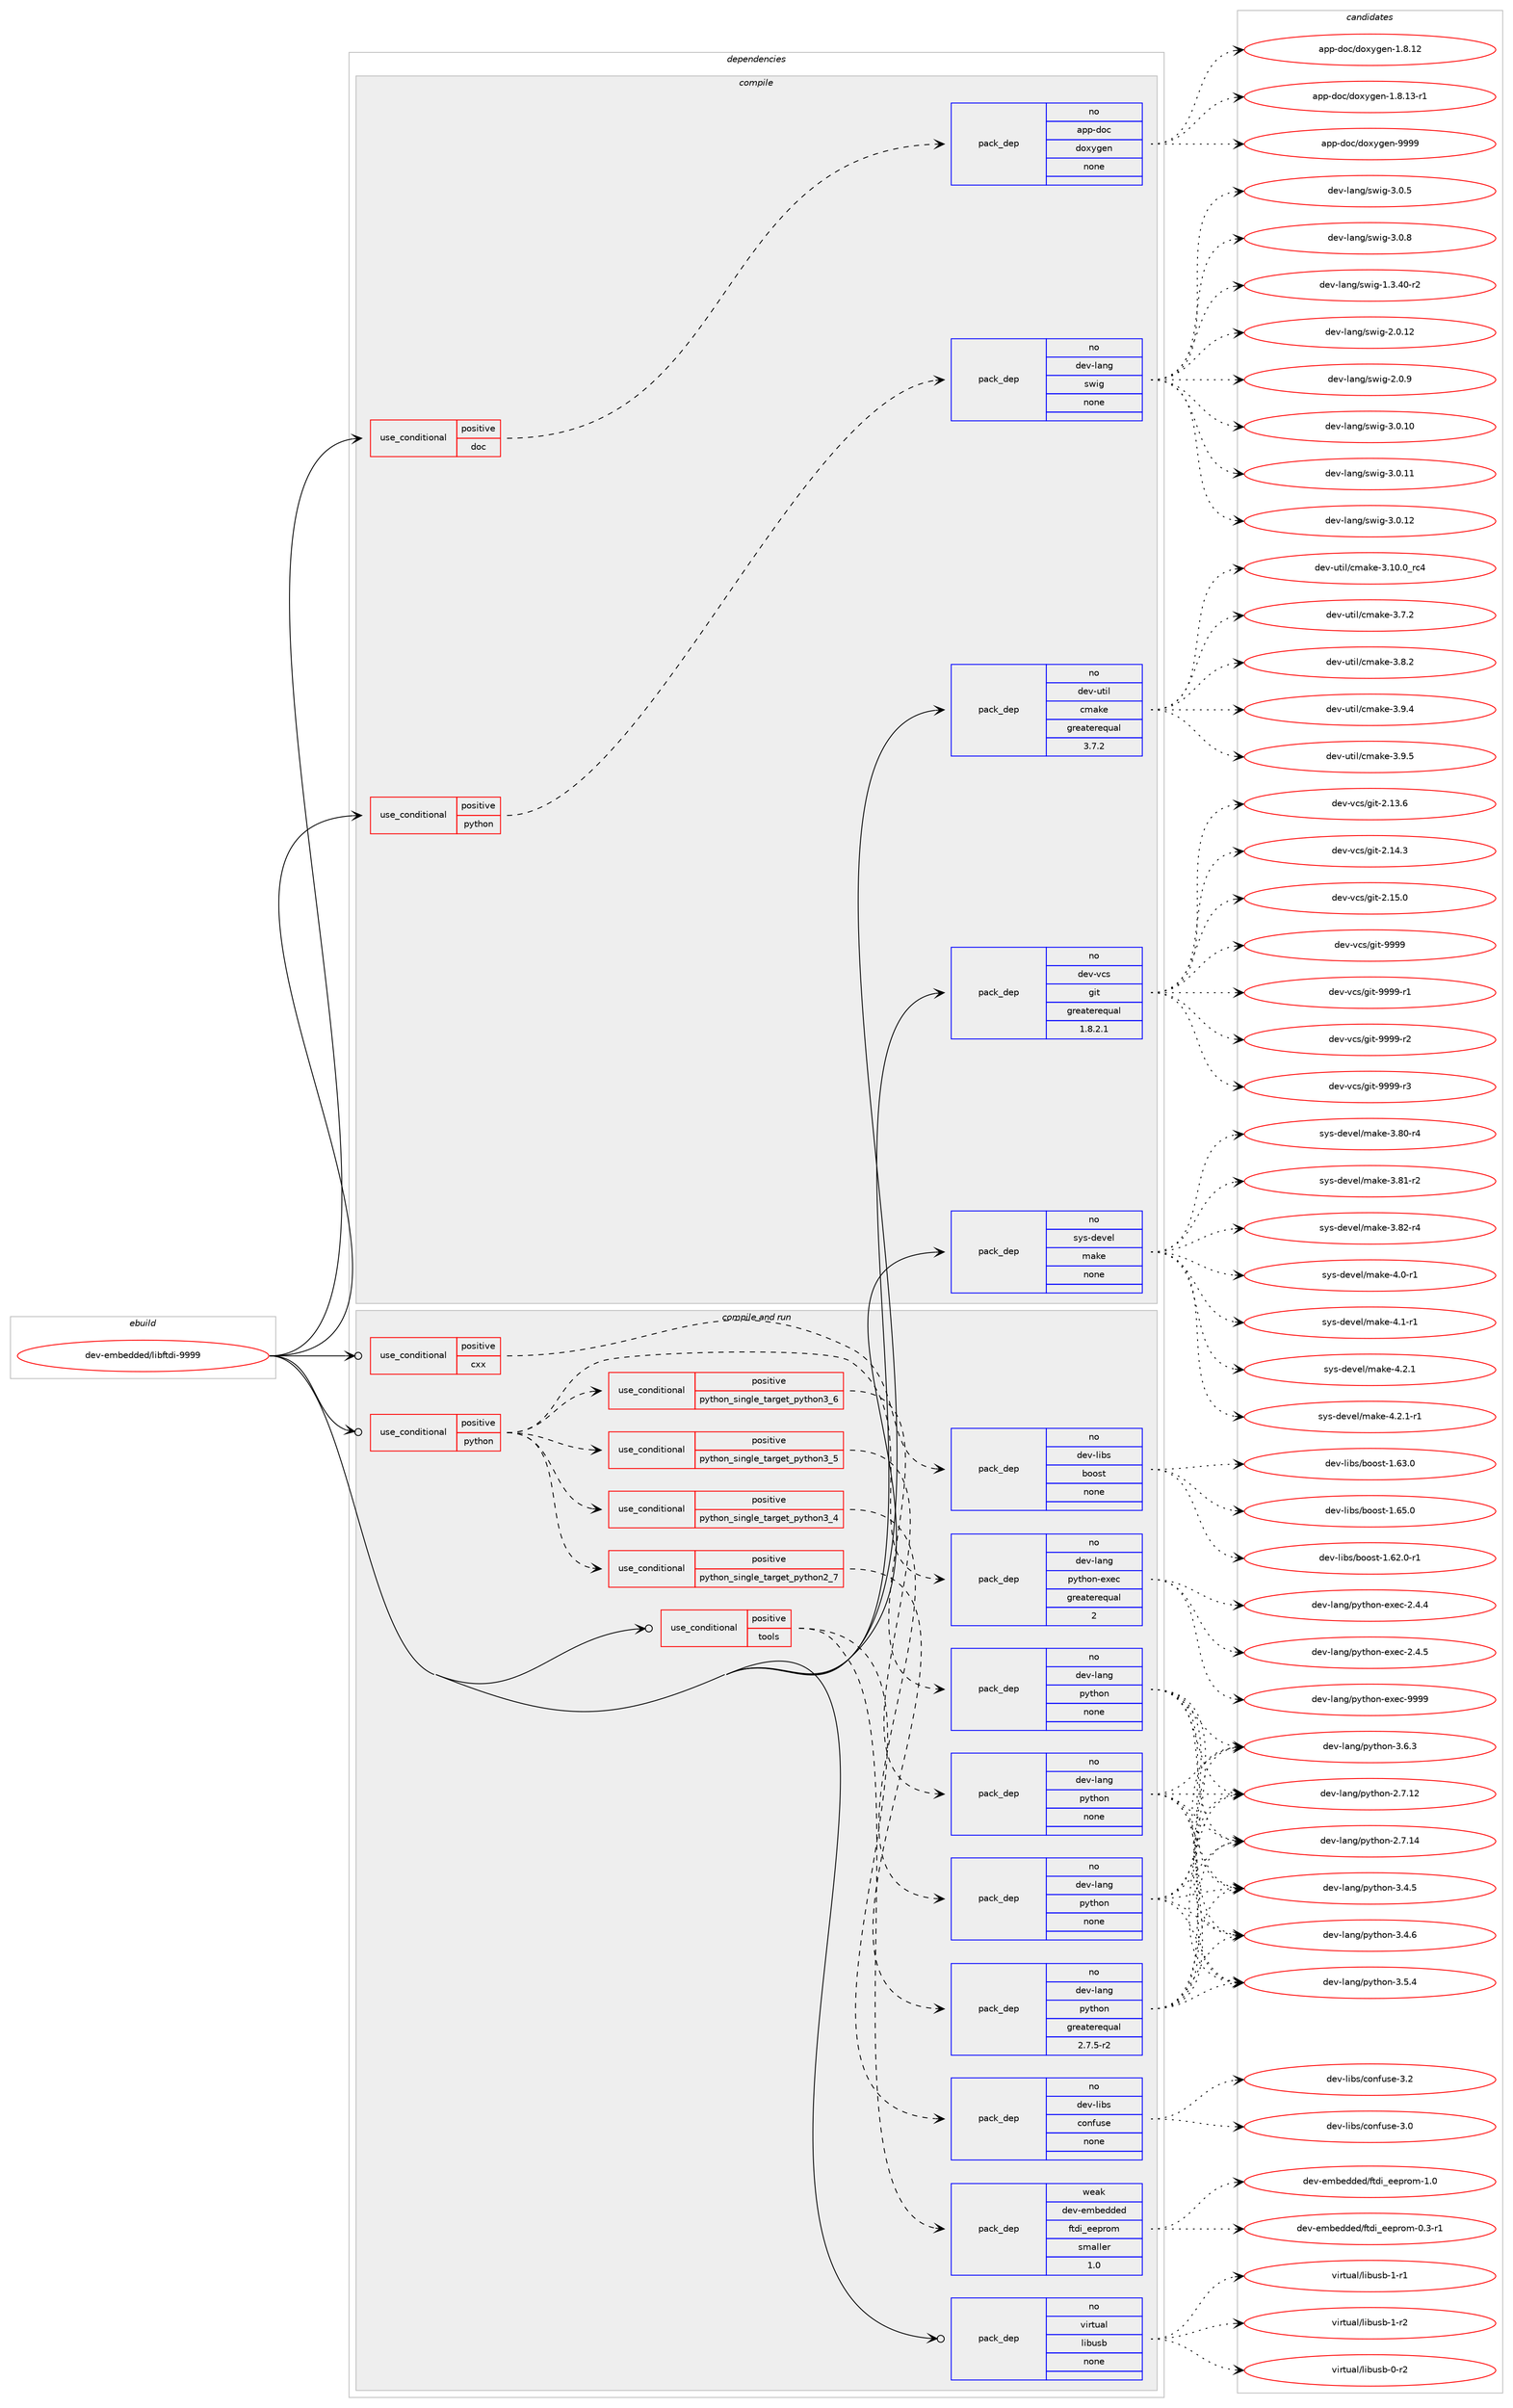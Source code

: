 digraph prolog {

# *************
# Graph options
# *************

newrank=true;
concentrate=true;
compound=true;
graph [rankdir=LR,fontname=Helvetica,fontsize=10,ranksep=1.5];#, ranksep=2.5, nodesep=0.2];
edge  [arrowhead=vee];
node  [fontname=Helvetica,fontsize=10];

# **********
# The ebuild
# **********

subgraph cluster_leftcol {
color=gray;
rank=same;
label=<<i>ebuild</i>>;
id [label="dev-embedded/libftdi-9999", color=red, width=4, href="../dev-embedded/libftdi-9999.svg"];
}

# ****************
# The dependencies
# ****************

subgraph cluster_midcol {
color=gray;
label=<<i>dependencies</i>>;
subgraph cluster_compile {
fillcolor="#eeeeee";
style=filled;
label=<<i>compile</i>>;
subgraph cond17517 {
dependency71915 [label=<<TABLE BORDER="0" CELLBORDER="1" CELLSPACING="0" CELLPADDING="4"><TR><TD ROWSPAN="3" CELLPADDING="10">use_conditional</TD></TR><TR><TD>positive</TD></TR><TR><TD>doc</TD></TR></TABLE>>, shape=none, color=red];
subgraph pack52795 {
dependency71916 [label=<<TABLE BORDER="0" CELLBORDER="1" CELLSPACING="0" CELLPADDING="4" WIDTH="220"><TR><TD ROWSPAN="6" CELLPADDING="30">pack_dep</TD></TR><TR><TD WIDTH="110">no</TD></TR><TR><TD>app-doc</TD></TR><TR><TD>doxygen</TD></TR><TR><TD>none</TD></TR><TR><TD></TD></TR></TABLE>>, shape=none, color=blue];
}
dependency71915:e -> dependency71916:w [weight=20,style="dashed",arrowhead="vee"];
}
id:e -> dependency71915:w [weight=20,style="solid",arrowhead="vee"];
subgraph cond17518 {
dependency71917 [label=<<TABLE BORDER="0" CELLBORDER="1" CELLSPACING="0" CELLPADDING="4"><TR><TD ROWSPAN="3" CELLPADDING="10">use_conditional</TD></TR><TR><TD>positive</TD></TR><TR><TD>python</TD></TR></TABLE>>, shape=none, color=red];
subgraph pack52796 {
dependency71918 [label=<<TABLE BORDER="0" CELLBORDER="1" CELLSPACING="0" CELLPADDING="4" WIDTH="220"><TR><TD ROWSPAN="6" CELLPADDING="30">pack_dep</TD></TR><TR><TD WIDTH="110">no</TD></TR><TR><TD>dev-lang</TD></TR><TR><TD>swig</TD></TR><TR><TD>none</TD></TR><TR><TD></TD></TR></TABLE>>, shape=none, color=blue];
}
dependency71917:e -> dependency71918:w [weight=20,style="dashed",arrowhead="vee"];
}
id:e -> dependency71917:w [weight=20,style="solid",arrowhead="vee"];
subgraph pack52797 {
dependency71919 [label=<<TABLE BORDER="0" CELLBORDER="1" CELLSPACING="0" CELLPADDING="4" WIDTH="220"><TR><TD ROWSPAN="6" CELLPADDING="30">pack_dep</TD></TR><TR><TD WIDTH="110">no</TD></TR><TR><TD>dev-util</TD></TR><TR><TD>cmake</TD></TR><TR><TD>greaterequal</TD></TR><TR><TD>3.7.2</TD></TR></TABLE>>, shape=none, color=blue];
}
id:e -> dependency71919:w [weight=20,style="solid",arrowhead="vee"];
subgraph pack52798 {
dependency71920 [label=<<TABLE BORDER="0" CELLBORDER="1" CELLSPACING="0" CELLPADDING="4" WIDTH="220"><TR><TD ROWSPAN="6" CELLPADDING="30">pack_dep</TD></TR><TR><TD WIDTH="110">no</TD></TR><TR><TD>dev-vcs</TD></TR><TR><TD>git</TD></TR><TR><TD>greaterequal</TD></TR><TR><TD>1.8.2.1</TD></TR></TABLE>>, shape=none, color=blue];
}
id:e -> dependency71920:w [weight=20,style="solid",arrowhead="vee"];
subgraph pack52799 {
dependency71921 [label=<<TABLE BORDER="0" CELLBORDER="1" CELLSPACING="0" CELLPADDING="4" WIDTH="220"><TR><TD ROWSPAN="6" CELLPADDING="30">pack_dep</TD></TR><TR><TD WIDTH="110">no</TD></TR><TR><TD>sys-devel</TD></TR><TR><TD>make</TD></TR><TR><TD>none</TD></TR><TR><TD></TD></TR></TABLE>>, shape=none, color=blue];
}
id:e -> dependency71921:w [weight=20,style="solid",arrowhead="vee"];
}
subgraph cluster_compileandrun {
fillcolor="#eeeeee";
style=filled;
label=<<i>compile and run</i>>;
subgraph cond17519 {
dependency71922 [label=<<TABLE BORDER="0" CELLBORDER="1" CELLSPACING="0" CELLPADDING="4"><TR><TD ROWSPAN="3" CELLPADDING="10">use_conditional</TD></TR><TR><TD>positive</TD></TR><TR><TD>cxx</TD></TR></TABLE>>, shape=none, color=red];
subgraph pack52800 {
dependency71923 [label=<<TABLE BORDER="0" CELLBORDER="1" CELLSPACING="0" CELLPADDING="4" WIDTH="220"><TR><TD ROWSPAN="6" CELLPADDING="30">pack_dep</TD></TR><TR><TD WIDTH="110">no</TD></TR><TR><TD>dev-libs</TD></TR><TR><TD>boost</TD></TR><TR><TD>none</TD></TR><TR><TD></TD></TR></TABLE>>, shape=none, color=blue];
}
dependency71922:e -> dependency71923:w [weight=20,style="dashed",arrowhead="vee"];
}
id:e -> dependency71922:w [weight=20,style="solid",arrowhead="odotvee"];
subgraph cond17520 {
dependency71924 [label=<<TABLE BORDER="0" CELLBORDER="1" CELLSPACING="0" CELLPADDING="4"><TR><TD ROWSPAN="3" CELLPADDING="10">use_conditional</TD></TR><TR><TD>positive</TD></TR><TR><TD>python</TD></TR></TABLE>>, shape=none, color=red];
subgraph cond17521 {
dependency71925 [label=<<TABLE BORDER="0" CELLBORDER="1" CELLSPACING="0" CELLPADDING="4"><TR><TD ROWSPAN="3" CELLPADDING="10">use_conditional</TD></TR><TR><TD>positive</TD></TR><TR><TD>python_single_target_python2_7</TD></TR></TABLE>>, shape=none, color=red];
subgraph pack52801 {
dependency71926 [label=<<TABLE BORDER="0" CELLBORDER="1" CELLSPACING="0" CELLPADDING="4" WIDTH="220"><TR><TD ROWSPAN="6" CELLPADDING="30">pack_dep</TD></TR><TR><TD WIDTH="110">no</TD></TR><TR><TD>dev-lang</TD></TR><TR><TD>python</TD></TR><TR><TD>greaterequal</TD></TR><TR><TD>2.7.5-r2</TD></TR></TABLE>>, shape=none, color=blue];
}
dependency71925:e -> dependency71926:w [weight=20,style="dashed",arrowhead="vee"];
}
dependency71924:e -> dependency71925:w [weight=20,style="dashed",arrowhead="vee"];
subgraph cond17522 {
dependency71927 [label=<<TABLE BORDER="0" CELLBORDER="1" CELLSPACING="0" CELLPADDING="4"><TR><TD ROWSPAN="3" CELLPADDING="10">use_conditional</TD></TR><TR><TD>positive</TD></TR><TR><TD>python_single_target_python3_4</TD></TR></TABLE>>, shape=none, color=red];
subgraph pack52802 {
dependency71928 [label=<<TABLE BORDER="0" CELLBORDER="1" CELLSPACING="0" CELLPADDING="4" WIDTH="220"><TR><TD ROWSPAN="6" CELLPADDING="30">pack_dep</TD></TR><TR><TD WIDTH="110">no</TD></TR><TR><TD>dev-lang</TD></TR><TR><TD>python</TD></TR><TR><TD>none</TD></TR><TR><TD></TD></TR></TABLE>>, shape=none, color=blue];
}
dependency71927:e -> dependency71928:w [weight=20,style="dashed",arrowhead="vee"];
}
dependency71924:e -> dependency71927:w [weight=20,style="dashed",arrowhead="vee"];
subgraph cond17523 {
dependency71929 [label=<<TABLE BORDER="0" CELLBORDER="1" CELLSPACING="0" CELLPADDING="4"><TR><TD ROWSPAN="3" CELLPADDING="10">use_conditional</TD></TR><TR><TD>positive</TD></TR><TR><TD>python_single_target_python3_5</TD></TR></TABLE>>, shape=none, color=red];
subgraph pack52803 {
dependency71930 [label=<<TABLE BORDER="0" CELLBORDER="1" CELLSPACING="0" CELLPADDING="4" WIDTH="220"><TR><TD ROWSPAN="6" CELLPADDING="30">pack_dep</TD></TR><TR><TD WIDTH="110">no</TD></TR><TR><TD>dev-lang</TD></TR><TR><TD>python</TD></TR><TR><TD>none</TD></TR><TR><TD></TD></TR></TABLE>>, shape=none, color=blue];
}
dependency71929:e -> dependency71930:w [weight=20,style="dashed",arrowhead="vee"];
}
dependency71924:e -> dependency71929:w [weight=20,style="dashed",arrowhead="vee"];
subgraph cond17524 {
dependency71931 [label=<<TABLE BORDER="0" CELLBORDER="1" CELLSPACING="0" CELLPADDING="4"><TR><TD ROWSPAN="3" CELLPADDING="10">use_conditional</TD></TR><TR><TD>positive</TD></TR><TR><TD>python_single_target_python3_6</TD></TR></TABLE>>, shape=none, color=red];
subgraph pack52804 {
dependency71932 [label=<<TABLE BORDER="0" CELLBORDER="1" CELLSPACING="0" CELLPADDING="4" WIDTH="220"><TR><TD ROWSPAN="6" CELLPADDING="30">pack_dep</TD></TR><TR><TD WIDTH="110">no</TD></TR><TR><TD>dev-lang</TD></TR><TR><TD>python</TD></TR><TR><TD>none</TD></TR><TR><TD></TD></TR></TABLE>>, shape=none, color=blue];
}
dependency71931:e -> dependency71932:w [weight=20,style="dashed",arrowhead="vee"];
}
dependency71924:e -> dependency71931:w [weight=20,style="dashed",arrowhead="vee"];
subgraph pack52805 {
dependency71933 [label=<<TABLE BORDER="0" CELLBORDER="1" CELLSPACING="0" CELLPADDING="4" WIDTH="220"><TR><TD ROWSPAN="6" CELLPADDING="30">pack_dep</TD></TR><TR><TD WIDTH="110">no</TD></TR><TR><TD>dev-lang</TD></TR><TR><TD>python-exec</TD></TR><TR><TD>greaterequal</TD></TR><TR><TD>2</TD></TR></TABLE>>, shape=none, color=blue];
}
dependency71924:e -> dependency71933:w [weight=20,style="dashed",arrowhead="vee"];
}
id:e -> dependency71924:w [weight=20,style="solid",arrowhead="odotvee"];
subgraph cond17525 {
dependency71934 [label=<<TABLE BORDER="0" CELLBORDER="1" CELLSPACING="0" CELLPADDING="4"><TR><TD ROWSPAN="3" CELLPADDING="10">use_conditional</TD></TR><TR><TD>positive</TD></TR><TR><TD>tools</TD></TR></TABLE>>, shape=none, color=red];
subgraph pack52806 {
dependency71935 [label=<<TABLE BORDER="0" CELLBORDER="1" CELLSPACING="0" CELLPADDING="4" WIDTH="220"><TR><TD ROWSPAN="6" CELLPADDING="30">pack_dep</TD></TR><TR><TD WIDTH="110">weak</TD></TR><TR><TD>dev-embedded</TD></TR><TR><TD>ftdi_eeprom</TD></TR><TR><TD>smaller</TD></TR><TR><TD>1.0</TD></TR></TABLE>>, shape=none, color=blue];
}
dependency71934:e -> dependency71935:w [weight=20,style="dashed",arrowhead="vee"];
subgraph pack52807 {
dependency71936 [label=<<TABLE BORDER="0" CELLBORDER="1" CELLSPACING="0" CELLPADDING="4" WIDTH="220"><TR><TD ROWSPAN="6" CELLPADDING="30">pack_dep</TD></TR><TR><TD WIDTH="110">no</TD></TR><TR><TD>dev-libs</TD></TR><TR><TD>confuse</TD></TR><TR><TD>none</TD></TR><TR><TD></TD></TR></TABLE>>, shape=none, color=blue];
}
dependency71934:e -> dependency71936:w [weight=20,style="dashed",arrowhead="vee"];
}
id:e -> dependency71934:w [weight=20,style="solid",arrowhead="odotvee"];
subgraph pack52808 {
dependency71937 [label=<<TABLE BORDER="0" CELLBORDER="1" CELLSPACING="0" CELLPADDING="4" WIDTH="220"><TR><TD ROWSPAN="6" CELLPADDING="30">pack_dep</TD></TR><TR><TD WIDTH="110">no</TD></TR><TR><TD>virtual</TD></TR><TR><TD>libusb</TD></TR><TR><TD>none</TD></TR><TR><TD></TD></TR></TABLE>>, shape=none, color=blue];
}
id:e -> dependency71937:w [weight=20,style="solid",arrowhead="odotvee"];
}
subgraph cluster_run {
fillcolor="#eeeeee";
style=filled;
label=<<i>run</i>>;
}
}

# **************
# The candidates
# **************

subgraph cluster_choices {
rank=same;
color=gray;
label=<<i>candidates</i>>;

subgraph choice52795 {
color=black;
nodesep=1;
choice9711211245100111994710011112012110310111045494656464950 [label="app-doc/doxygen-1.8.12", color=red, width=4,href="../app-doc/doxygen-1.8.12.svg"];
choice97112112451001119947100111120121103101110454946564649514511449 [label="app-doc/doxygen-1.8.13-r1", color=red, width=4,href="../app-doc/doxygen-1.8.13-r1.svg"];
choice971121124510011199471001111201211031011104557575757 [label="app-doc/doxygen-9999", color=red, width=4,href="../app-doc/doxygen-9999.svg"];
dependency71916:e -> choice9711211245100111994710011112012110310111045494656464950:w [style=dotted,weight="100"];
dependency71916:e -> choice97112112451001119947100111120121103101110454946564649514511449:w [style=dotted,weight="100"];
dependency71916:e -> choice971121124510011199471001111201211031011104557575757:w [style=dotted,weight="100"];
}
subgraph choice52796 {
color=black;
nodesep=1;
choice100101118451089711010347115119105103454946514652484511450 [label="dev-lang/swig-1.3.40-r2", color=red, width=4,href="../dev-lang/swig-1.3.40-r2.svg"];
choice10010111845108971101034711511910510345504648464950 [label="dev-lang/swig-2.0.12", color=red, width=4,href="../dev-lang/swig-2.0.12.svg"];
choice100101118451089711010347115119105103455046484657 [label="dev-lang/swig-2.0.9", color=red, width=4,href="../dev-lang/swig-2.0.9.svg"];
choice10010111845108971101034711511910510345514648464948 [label="dev-lang/swig-3.0.10", color=red, width=4,href="../dev-lang/swig-3.0.10.svg"];
choice10010111845108971101034711511910510345514648464949 [label="dev-lang/swig-3.0.11", color=red, width=4,href="../dev-lang/swig-3.0.11.svg"];
choice10010111845108971101034711511910510345514648464950 [label="dev-lang/swig-3.0.12", color=red, width=4,href="../dev-lang/swig-3.0.12.svg"];
choice100101118451089711010347115119105103455146484653 [label="dev-lang/swig-3.0.5", color=red, width=4,href="../dev-lang/swig-3.0.5.svg"];
choice100101118451089711010347115119105103455146484656 [label="dev-lang/swig-3.0.8", color=red, width=4,href="../dev-lang/swig-3.0.8.svg"];
dependency71918:e -> choice100101118451089711010347115119105103454946514652484511450:w [style=dotted,weight="100"];
dependency71918:e -> choice10010111845108971101034711511910510345504648464950:w [style=dotted,weight="100"];
dependency71918:e -> choice100101118451089711010347115119105103455046484657:w [style=dotted,weight="100"];
dependency71918:e -> choice10010111845108971101034711511910510345514648464948:w [style=dotted,weight="100"];
dependency71918:e -> choice10010111845108971101034711511910510345514648464949:w [style=dotted,weight="100"];
dependency71918:e -> choice10010111845108971101034711511910510345514648464950:w [style=dotted,weight="100"];
dependency71918:e -> choice100101118451089711010347115119105103455146484653:w [style=dotted,weight="100"];
dependency71918:e -> choice100101118451089711010347115119105103455146484656:w [style=dotted,weight="100"];
}
subgraph choice52797 {
color=black;
nodesep=1;
choice1001011184511711610510847991099710710145514649484648951149952 [label="dev-util/cmake-3.10.0_rc4", color=red, width=4,href="../dev-util/cmake-3.10.0_rc4.svg"];
choice10010111845117116105108479910997107101455146554650 [label="dev-util/cmake-3.7.2", color=red, width=4,href="../dev-util/cmake-3.7.2.svg"];
choice10010111845117116105108479910997107101455146564650 [label="dev-util/cmake-3.8.2", color=red, width=4,href="../dev-util/cmake-3.8.2.svg"];
choice10010111845117116105108479910997107101455146574652 [label="dev-util/cmake-3.9.4", color=red, width=4,href="../dev-util/cmake-3.9.4.svg"];
choice10010111845117116105108479910997107101455146574653 [label="dev-util/cmake-3.9.5", color=red, width=4,href="../dev-util/cmake-3.9.5.svg"];
dependency71919:e -> choice1001011184511711610510847991099710710145514649484648951149952:w [style=dotted,weight="100"];
dependency71919:e -> choice10010111845117116105108479910997107101455146554650:w [style=dotted,weight="100"];
dependency71919:e -> choice10010111845117116105108479910997107101455146564650:w [style=dotted,weight="100"];
dependency71919:e -> choice10010111845117116105108479910997107101455146574652:w [style=dotted,weight="100"];
dependency71919:e -> choice10010111845117116105108479910997107101455146574653:w [style=dotted,weight="100"];
}
subgraph choice52798 {
color=black;
nodesep=1;
choice10010111845118991154710310511645504649514654 [label="dev-vcs/git-2.13.6", color=red, width=4,href="../dev-vcs/git-2.13.6.svg"];
choice10010111845118991154710310511645504649524651 [label="dev-vcs/git-2.14.3", color=red, width=4,href="../dev-vcs/git-2.14.3.svg"];
choice10010111845118991154710310511645504649534648 [label="dev-vcs/git-2.15.0", color=red, width=4,href="../dev-vcs/git-2.15.0.svg"];
choice1001011184511899115471031051164557575757 [label="dev-vcs/git-9999", color=red, width=4,href="../dev-vcs/git-9999.svg"];
choice10010111845118991154710310511645575757574511449 [label="dev-vcs/git-9999-r1", color=red, width=4,href="../dev-vcs/git-9999-r1.svg"];
choice10010111845118991154710310511645575757574511450 [label="dev-vcs/git-9999-r2", color=red, width=4,href="../dev-vcs/git-9999-r2.svg"];
choice10010111845118991154710310511645575757574511451 [label="dev-vcs/git-9999-r3", color=red, width=4,href="../dev-vcs/git-9999-r3.svg"];
dependency71920:e -> choice10010111845118991154710310511645504649514654:w [style=dotted,weight="100"];
dependency71920:e -> choice10010111845118991154710310511645504649524651:w [style=dotted,weight="100"];
dependency71920:e -> choice10010111845118991154710310511645504649534648:w [style=dotted,weight="100"];
dependency71920:e -> choice1001011184511899115471031051164557575757:w [style=dotted,weight="100"];
dependency71920:e -> choice10010111845118991154710310511645575757574511449:w [style=dotted,weight="100"];
dependency71920:e -> choice10010111845118991154710310511645575757574511450:w [style=dotted,weight="100"];
dependency71920:e -> choice10010111845118991154710310511645575757574511451:w [style=dotted,weight="100"];
}
subgraph choice52799 {
color=black;
nodesep=1;
choice11512111545100101118101108471099710710145514656484511452 [label="sys-devel/make-3.80-r4", color=red, width=4,href="../sys-devel/make-3.80-r4.svg"];
choice11512111545100101118101108471099710710145514656494511450 [label="sys-devel/make-3.81-r2", color=red, width=4,href="../sys-devel/make-3.81-r2.svg"];
choice11512111545100101118101108471099710710145514656504511452 [label="sys-devel/make-3.82-r4", color=red, width=4,href="../sys-devel/make-3.82-r4.svg"];
choice115121115451001011181011084710997107101455246484511449 [label="sys-devel/make-4.0-r1", color=red, width=4,href="../sys-devel/make-4.0-r1.svg"];
choice115121115451001011181011084710997107101455246494511449 [label="sys-devel/make-4.1-r1", color=red, width=4,href="../sys-devel/make-4.1-r1.svg"];
choice115121115451001011181011084710997107101455246504649 [label="sys-devel/make-4.2.1", color=red, width=4,href="../sys-devel/make-4.2.1.svg"];
choice1151211154510010111810110847109971071014552465046494511449 [label="sys-devel/make-4.2.1-r1", color=red, width=4,href="../sys-devel/make-4.2.1-r1.svg"];
dependency71921:e -> choice11512111545100101118101108471099710710145514656484511452:w [style=dotted,weight="100"];
dependency71921:e -> choice11512111545100101118101108471099710710145514656494511450:w [style=dotted,weight="100"];
dependency71921:e -> choice11512111545100101118101108471099710710145514656504511452:w [style=dotted,weight="100"];
dependency71921:e -> choice115121115451001011181011084710997107101455246484511449:w [style=dotted,weight="100"];
dependency71921:e -> choice115121115451001011181011084710997107101455246494511449:w [style=dotted,weight="100"];
dependency71921:e -> choice115121115451001011181011084710997107101455246504649:w [style=dotted,weight="100"];
dependency71921:e -> choice1151211154510010111810110847109971071014552465046494511449:w [style=dotted,weight="100"];
}
subgraph choice52800 {
color=black;
nodesep=1;
choice10010111845108105981154798111111115116454946545046484511449 [label="dev-libs/boost-1.62.0-r1", color=red, width=4,href="../dev-libs/boost-1.62.0-r1.svg"];
choice1001011184510810598115479811111111511645494654514648 [label="dev-libs/boost-1.63.0", color=red, width=4,href="../dev-libs/boost-1.63.0.svg"];
choice1001011184510810598115479811111111511645494654534648 [label="dev-libs/boost-1.65.0", color=red, width=4,href="../dev-libs/boost-1.65.0.svg"];
dependency71923:e -> choice10010111845108105981154798111111115116454946545046484511449:w [style=dotted,weight="100"];
dependency71923:e -> choice1001011184510810598115479811111111511645494654514648:w [style=dotted,weight="100"];
dependency71923:e -> choice1001011184510810598115479811111111511645494654534648:w [style=dotted,weight="100"];
}
subgraph choice52801 {
color=black;
nodesep=1;
choice10010111845108971101034711212111610411111045504655464950 [label="dev-lang/python-2.7.12", color=red, width=4,href="../dev-lang/python-2.7.12.svg"];
choice10010111845108971101034711212111610411111045504655464952 [label="dev-lang/python-2.7.14", color=red, width=4,href="../dev-lang/python-2.7.14.svg"];
choice100101118451089711010347112121116104111110455146524653 [label="dev-lang/python-3.4.5", color=red, width=4,href="../dev-lang/python-3.4.5.svg"];
choice100101118451089711010347112121116104111110455146524654 [label="dev-lang/python-3.4.6", color=red, width=4,href="../dev-lang/python-3.4.6.svg"];
choice100101118451089711010347112121116104111110455146534652 [label="dev-lang/python-3.5.4", color=red, width=4,href="../dev-lang/python-3.5.4.svg"];
choice100101118451089711010347112121116104111110455146544651 [label="dev-lang/python-3.6.3", color=red, width=4,href="../dev-lang/python-3.6.3.svg"];
dependency71926:e -> choice10010111845108971101034711212111610411111045504655464950:w [style=dotted,weight="100"];
dependency71926:e -> choice10010111845108971101034711212111610411111045504655464952:w [style=dotted,weight="100"];
dependency71926:e -> choice100101118451089711010347112121116104111110455146524653:w [style=dotted,weight="100"];
dependency71926:e -> choice100101118451089711010347112121116104111110455146524654:w [style=dotted,weight="100"];
dependency71926:e -> choice100101118451089711010347112121116104111110455146534652:w [style=dotted,weight="100"];
dependency71926:e -> choice100101118451089711010347112121116104111110455146544651:w [style=dotted,weight="100"];
}
subgraph choice52802 {
color=black;
nodesep=1;
choice10010111845108971101034711212111610411111045504655464950 [label="dev-lang/python-2.7.12", color=red, width=4,href="../dev-lang/python-2.7.12.svg"];
choice10010111845108971101034711212111610411111045504655464952 [label="dev-lang/python-2.7.14", color=red, width=4,href="../dev-lang/python-2.7.14.svg"];
choice100101118451089711010347112121116104111110455146524653 [label="dev-lang/python-3.4.5", color=red, width=4,href="../dev-lang/python-3.4.5.svg"];
choice100101118451089711010347112121116104111110455146524654 [label="dev-lang/python-3.4.6", color=red, width=4,href="../dev-lang/python-3.4.6.svg"];
choice100101118451089711010347112121116104111110455146534652 [label="dev-lang/python-3.5.4", color=red, width=4,href="../dev-lang/python-3.5.4.svg"];
choice100101118451089711010347112121116104111110455146544651 [label="dev-lang/python-3.6.3", color=red, width=4,href="../dev-lang/python-3.6.3.svg"];
dependency71928:e -> choice10010111845108971101034711212111610411111045504655464950:w [style=dotted,weight="100"];
dependency71928:e -> choice10010111845108971101034711212111610411111045504655464952:w [style=dotted,weight="100"];
dependency71928:e -> choice100101118451089711010347112121116104111110455146524653:w [style=dotted,weight="100"];
dependency71928:e -> choice100101118451089711010347112121116104111110455146524654:w [style=dotted,weight="100"];
dependency71928:e -> choice100101118451089711010347112121116104111110455146534652:w [style=dotted,weight="100"];
dependency71928:e -> choice100101118451089711010347112121116104111110455146544651:w [style=dotted,weight="100"];
}
subgraph choice52803 {
color=black;
nodesep=1;
choice10010111845108971101034711212111610411111045504655464950 [label="dev-lang/python-2.7.12", color=red, width=4,href="../dev-lang/python-2.7.12.svg"];
choice10010111845108971101034711212111610411111045504655464952 [label="dev-lang/python-2.7.14", color=red, width=4,href="../dev-lang/python-2.7.14.svg"];
choice100101118451089711010347112121116104111110455146524653 [label="dev-lang/python-3.4.5", color=red, width=4,href="../dev-lang/python-3.4.5.svg"];
choice100101118451089711010347112121116104111110455146524654 [label="dev-lang/python-3.4.6", color=red, width=4,href="../dev-lang/python-3.4.6.svg"];
choice100101118451089711010347112121116104111110455146534652 [label="dev-lang/python-3.5.4", color=red, width=4,href="../dev-lang/python-3.5.4.svg"];
choice100101118451089711010347112121116104111110455146544651 [label="dev-lang/python-3.6.3", color=red, width=4,href="../dev-lang/python-3.6.3.svg"];
dependency71930:e -> choice10010111845108971101034711212111610411111045504655464950:w [style=dotted,weight="100"];
dependency71930:e -> choice10010111845108971101034711212111610411111045504655464952:w [style=dotted,weight="100"];
dependency71930:e -> choice100101118451089711010347112121116104111110455146524653:w [style=dotted,weight="100"];
dependency71930:e -> choice100101118451089711010347112121116104111110455146524654:w [style=dotted,weight="100"];
dependency71930:e -> choice100101118451089711010347112121116104111110455146534652:w [style=dotted,weight="100"];
dependency71930:e -> choice100101118451089711010347112121116104111110455146544651:w [style=dotted,weight="100"];
}
subgraph choice52804 {
color=black;
nodesep=1;
choice10010111845108971101034711212111610411111045504655464950 [label="dev-lang/python-2.7.12", color=red, width=4,href="../dev-lang/python-2.7.12.svg"];
choice10010111845108971101034711212111610411111045504655464952 [label="dev-lang/python-2.7.14", color=red, width=4,href="../dev-lang/python-2.7.14.svg"];
choice100101118451089711010347112121116104111110455146524653 [label="dev-lang/python-3.4.5", color=red, width=4,href="../dev-lang/python-3.4.5.svg"];
choice100101118451089711010347112121116104111110455146524654 [label="dev-lang/python-3.4.6", color=red, width=4,href="../dev-lang/python-3.4.6.svg"];
choice100101118451089711010347112121116104111110455146534652 [label="dev-lang/python-3.5.4", color=red, width=4,href="../dev-lang/python-3.5.4.svg"];
choice100101118451089711010347112121116104111110455146544651 [label="dev-lang/python-3.6.3", color=red, width=4,href="../dev-lang/python-3.6.3.svg"];
dependency71932:e -> choice10010111845108971101034711212111610411111045504655464950:w [style=dotted,weight="100"];
dependency71932:e -> choice10010111845108971101034711212111610411111045504655464952:w [style=dotted,weight="100"];
dependency71932:e -> choice100101118451089711010347112121116104111110455146524653:w [style=dotted,weight="100"];
dependency71932:e -> choice100101118451089711010347112121116104111110455146524654:w [style=dotted,weight="100"];
dependency71932:e -> choice100101118451089711010347112121116104111110455146534652:w [style=dotted,weight="100"];
dependency71932:e -> choice100101118451089711010347112121116104111110455146544651:w [style=dotted,weight="100"];
}
subgraph choice52805 {
color=black;
nodesep=1;
choice1001011184510897110103471121211161041111104510112010199455046524652 [label="dev-lang/python-exec-2.4.4", color=red, width=4,href="../dev-lang/python-exec-2.4.4.svg"];
choice1001011184510897110103471121211161041111104510112010199455046524653 [label="dev-lang/python-exec-2.4.5", color=red, width=4,href="../dev-lang/python-exec-2.4.5.svg"];
choice10010111845108971101034711212111610411111045101120101994557575757 [label="dev-lang/python-exec-9999", color=red, width=4,href="../dev-lang/python-exec-9999.svg"];
dependency71933:e -> choice1001011184510897110103471121211161041111104510112010199455046524652:w [style=dotted,weight="100"];
dependency71933:e -> choice1001011184510897110103471121211161041111104510112010199455046524653:w [style=dotted,weight="100"];
dependency71933:e -> choice10010111845108971101034711212111610411111045101120101994557575757:w [style=dotted,weight="100"];
}
subgraph choice52806 {
color=black;
nodesep=1;
choice10010111845101109981011001001011004710211610010595101101112114111109454846514511449 [label="dev-embedded/ftdi_eeprom-0.3-r1", color=red, width=4,href="../dev-embedded/ftdi_eeprom-0.3-r1.svg"];
choice1001011184510110998101100100101100471021161001059510110111211411110945494648 [label="dev-embedded/ftdi_eeprom-1.0", color=red, width=4,href="../dev-embedded/ftdi_eeprom-1.0.svg"];
dependency71935:e -> choice10010111845101109981011001001011004710211610010595101101112114111109454846514511449:w [style=dotted,weight="100"];
dependency71935:e -> choice1001011184510110998101100100101100471021161001059510110111211411110945494648:w [style=dotted,weight="100"];
}
subgraph choice52807 {
color=black;
nodesep=1;
choice1001011184510810598115479911111010211711510145514648 [label="dev-libs/confuse-3.0", color=red, width=4,href="../dev-libs/confuse-3.0.svg"];
choice1001011184510810598115479911111010211711510145514650 [label="dev-libs/confuse-3.2", color=red, width=4,href="../dev-libs/confuse-3.2.svg"];
dependency71936:e -> choice1001011184510810598115479911111010211711510145514648:w [style=dotted,weight="100"];
dependency71936:e -> choice1001011184510810598115479911111010211711510145514650:w [style=dotted,weight="100"];
}
subgraph choice52808 {
color=black;
nodesep=1;
choice1181051141161179710847108105981171159845484511450 [label="virtual/libusb-0-r2", color=red, width=4,href="../virtual/libusb-0-r2.svg"];
choice1181051141161179710847108105981171159845494511449 [label="virtual/libusb-1-r1", color=red, width=4,href="../virtual/libusb-1-r1.svg"];
choice1181051141161179710847108105981171159845494511450 [label="virtual/libusb-1-r2", color=red, width=4,href="../virtual/libusb-1-r2.svg"];
dependency71937:e -> choice1181051141161179710847108105981171159845484511450:w [style=dotted,weight="100"];
dependency71937:e -> choice1181051141161179710847108105981171159845494511449:w [style=dotted,weight="100"];
dependency71937:e -> choice1181051141161179710847108105981171159845494511450:w [style=dotted,weight="100"];
}
}

}
